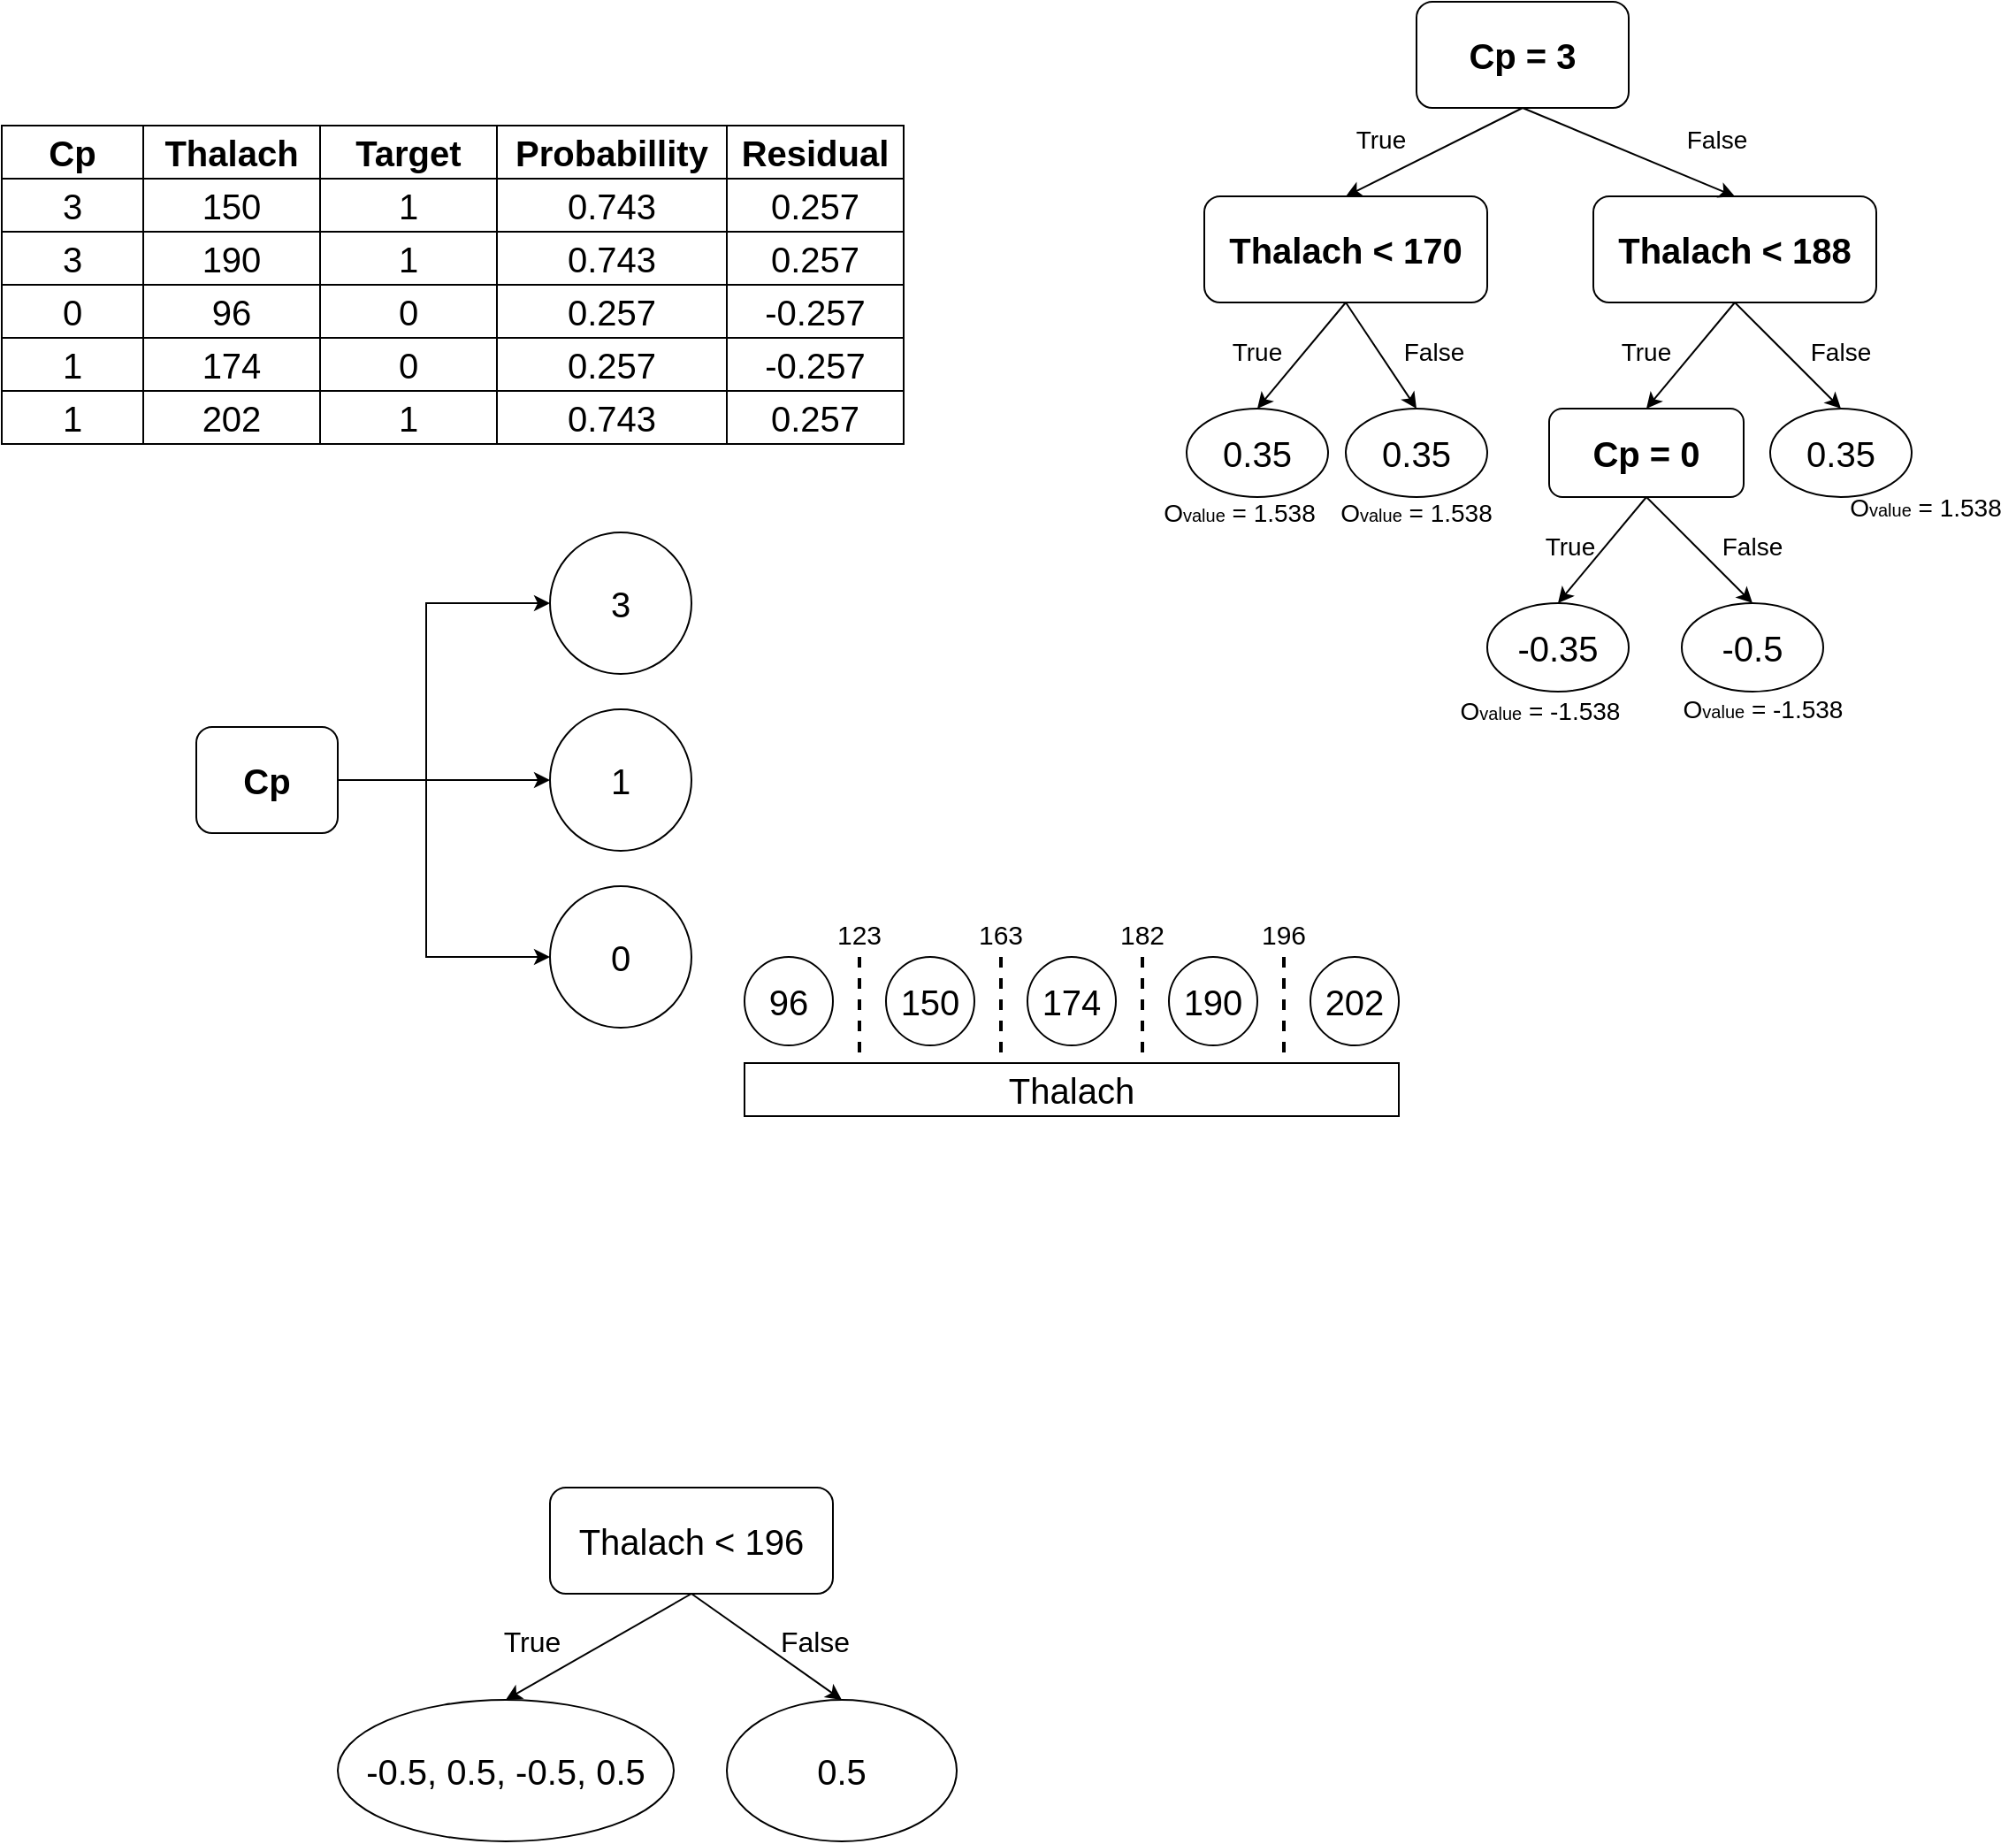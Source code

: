 <mxfile version="15.4.3" type="device"><diagram id="eDBiOF1HeWrM09nwfDVp" name="Page-1"><mxGraphModel dx="1988" dy="634" grid="1" gridSize="10" guides="1" tooltips="1" connect="1" arrows="1" fold="1" page="1" pageScale="1" pageWidth="850" pageHeight="1100" math="0" shadow="0"><root><mxCell id="0"/><mxCell id="1" parent="0"/><mxCell id="mgYsEFHVizJtY-oqgz_c-40" value="" style="group" vertex="1" connectable="0" parent="1"><mxGeometry x="100" y="350" width="280" height="280" as="geometry"/></mxCell><mxCell id="mgYsEFHVizJtY-oqgz_c-28" value="3" style="ellipse;whiteSpace=wrap;html=1;aspect=fixed;fontSize=20;" vertex="1" parent="mgYsEFHVizJtY-oqgz_c-40"><mxGeometry x="200" width="80" height="80" as="geometry"/></mxCell><mxCell id="mgYsEFHVizJtY-oqgz_c-29" value="1" style="ellipse;whiteSpace=wrap;html=1;aspect=fixed;fontSize=20;strokeColor=default;" vertex="1" parent="mgYsEFHVizJtY-oqgz_c-40"><mxGeometry x="200" y="100" width="80" height="80" as="geometry"/></mxCell><mxCell id="mgYsEFHVizJtY-oqgz_c-30" value="0" style="ellipse;whiteSpace=wrap;html=1;aspect=fixed;fontSize=20;strokeColor=default;" vertex="1" parent="mgYsEFHVizJtY-oqgz_c-40"><mxGeometry x="200" y="200" width="80" height="80" as="geometry"/></mxCell><mxCell id="mgYsEFHVizJtY-oqgz_c-33" style="edgeStyle=orthogonalEdgeStyle;rounded=0;orthogonalLoop=1;jettySize=auto;html=1;exitX=1;exitY=0.5;exitDx=0;exitDy=0;entryX=0;entryY=0.5;entryDx=0;entryDy=0;fontSize=20;" edge="1" parent="mgYsEFHVizJtY-oqgz_c-40" source="mgYsEFHVizJtY-oqgz_c-31" target="mgYsEFHVizJtY-oqgz_c-28"><mxGeometry relative="1" as="geometry"><Array as="points"><mxPoint x="130" y="140"/><mxPoint x="130" y="40"/></Array></mxGeometry></mxCell><mxCell id="mgYsEFHVizJtY-oqgz_c-37" style="edgeStyle=orthogonalEdgeStyle;rounded=1;orthogonalLoop=1;jettySize=auto;html=1;exitX=1;exitY=0.5;exitDx=0;exitDy=0;entryX=0;entryY=0.5;entryDx=0;entryDy=0;fontSize=20;" edge="1" parent="mgYsEFHVizJtY-oqgz_c-40" source="mgYsEFHVizJtY-oqgz_c-31" target="mgYsEFHVizJtY-oqgz_c-29"><mxGeometry relative="1" as="geometry"/></mxCell><mxCell id="mgYsEFHVizJtY-oqgz_c-38" style="edgeStyle=orthogonalEdgeStyle;rounded=0;orthogonalLoop=1;jettySize=auto;html=1;exitX=1;exitY=0.5;exitDx=0;exitDy=0;entryX=0;entryY=0.5;entryDx=0;entryDy=0;fontSize=20;" edge="1" parent="mgYsEFHVizJtY-oqgz_c-40" source="mgYsEFHVizJtY-oqgz_c-31" target="mgYsEFHVizJtY-oqgz_c-30"><mxGeometry relative="1" as="geometry"><Array as="points"><mxPoint x="130" y="140"/><mxPoint x="130" y="240"/></Array></mxGeometry></mxCell><mxCell id="mgYsEFHVizJtY-oqgz_c-31" value="&lt;b&gt;Cp&lt;/b&gt;" style="rounded=1;whiteSpace=wrap;html=1;fontSize=20;strokeColor=default;" vertex="1" parent="mgYsEFHVizJtY-oqgz_c-40"><mxGeometry y="110" width="80" height="60" as="geometry"/></mxCell><mxCell id="mgYsEFHVizJtY-oqgz_c-59" value="" style="group" vertex="1" connectable="0" parent="1"><mxGeometry x="410" y="560" width="370" height="120" as="geometry"/></mxCell><mxCell id="mgYsEFHVizJtY-oqgz_c-42" value="Thalach" style="rounded=0;whiteSpace=wrap;html=1;fontSize=20;strokeColor=default;" vertex="1" parent="mgYsEFHVizJtY-oqgz_c-59"><mxGeometry y="90" width="370" height="30" as="geometry"/></mxCell><mxCell id="mgYsEFHVizJtY-oqgz_c-45" value="96" style="ellipse;whiteSpace=wrap;html=1;aspect=fixed;fontSize=20;strokeColor=default;" vertex="1" parent="mgYsEFHVizJtY-oqgz_c-59"><mxGeometry y="30" width="50" height="50" as="geometry"/></mxCell><mxCell id="mgYsEFHVizJtY-oqgz_c-46" value="150" style="ellipse;whiteSpace=wrap;html=1;aspect=fixed;fontSize=20;strokeColor=default;" vertex="1" parent="mgYsEFHVizJtY-oqgz_c-59"><mxGeometry x="80" y="30" width="50" height="50" as="geometry"/></mxCell><mxCell id="mgYsEFHVizJtY-oqgz_c-47" value="174" style="ellipse;whiteSpace=wrap;html=1;aspect=fixed;fontSize=20;strokeColor=default;" vertex="1" parent="mgYsEFHVizJtY-oqgz_c-59"><mxGeometry x="160" y="30" width="50" height="50" as="geometry"/></mxCell><mxCell id="mgYsEFHVizJtY-oqgz_c-48" value="190" style="ellipse;whiteSpace=wrap;html=1;aspect=fixed;fontSize=20;strokeColor=default;" vertex="1" parent="mgYsEFHVizJtY-oqgz_c-59"><mxGeometry x="240" y="30" width="50" height="50" as="geometry"/></mxCell><mxCell id="mgYsEFHVizJtY-oqgz_c-49" value="202" style="ellipse;whiteSpace=wrap;html=1;aspect=fixed;fontSize=20;strokeColor=default;" vertex="1" parent="mgYsEFHVizJtY-oqgz_c-59"><mxGeometry x="320" y="30" width="50" height="50" as="geometry"/></mxCell><mxCell id="mgYsEFHVizJtY-oqgz_c-51" value="" style="line;strokeWidth=2;direction=south;html=1;fontSize=20;dashed=1;" vertex="1" parent="mgYsEFHVizJtY-oqgz_c-59"><mxGeometry x="60" y="30" width="10" height="60" as="geometry"/></mxCell><mxCell id="mgYsEFHVizJtY-oqgz_c-52" value="" style="line;strokeWidth=2;direction=south;html=1;fontSize=20;dashed=1;" vertex="1" parent="mgYsEFHVizJtY-oqgz_c-59"><mxGeometry x="140" y="30" width="10" height="60" as="geometry"/></mxCell><mxCell id="mgYsEFHVizJtY-oqgz_c-53" value="" style="line;strokeWidth=2;direction=south;html=1;fontSize=20;dashed=1;" vertex="1" parent="mgYsEFHVizJtY-oqgz_c-59"><mxGeometry x="220" y="30" width="10" height="60" as="geometry"/></mxCell><mxCell id="mgYsEFHVizJtY-oqgz_c-54" value="" style="line;strokeWidth=2;direction=south;html=1;fontSize=20;dashed=1;" vertex="1" parent="mgYsEFHVizJtY-oqgz_c-59"><mxGeometry x="300" y="30" width="10" height="60" as="geometry"/></mxCell><mxCell id="mgYsEFHVizJtY-oqgz_c-55" value="&lt;font style=&quot;font-size: 15px&quot;&gt;123&lt;/font&gt;" style="text;html=1;strokeColor=none;fillColor=none;align=center;verticalAlign=middle;whiteSpace=wrap;rounded=0;dashed=1;fontSize=20;" vertex="1" parent="mgYsEFHVizJtY-oqgz_c-59"><mxGeometry x="35" width="60" height="30" as="geometry"/></mxCell><mxCell id="mgYsEFHVizJtY-oqgz_c-56" value="&lt;font style=&quot;font-size: 15px&quot;&gt;163&lt;/font&gt;" style="text;html=1;strokeColor=none;fillColor=none;align=center;verticalAlign=middle;whiteSpace=wrap;rounded=0;dashed=1;fontSize=20;" vertex="1" parent="mgYsEFHVizJtY-oqgz_c-59"><mxGeometry x="115" width="60" height="30" as="geometry"/></mxCell><mxCell id="mgYsEFHVizJtY-oqgz_c-57" value="&lt;font style=&quot;font-size: 15px&quot;&gt;182&lt;/font&gt;" style="text;html=1;strokeColor=none;fillColor=none;align=center;verticalAlign=middle;whiteSpace=wrap;rounded=0;dashed=1;fontSize=20;" vertex="1" parent="mgYsEFHVizJtY-oqgz_c-59"><mxGeometry x="195" width="60" height="30" as="geometry"/></mxCell><mxCell id="mgYsEFHVizJtY-oqgz_c-58" value="&lt;font style=&quot;font-size: 15px&quot;&gt;196&lt;/font&gt;" style="text;html=1;strokeColor=none;fillColor=none;align=center;verticalAlign=middle;whiteSpace=wrap;rounded=0;dashed=1;fontSize=20;" vertex="1" parent="mgYsEFHVizJtY-oqgz_c-59"><mxGeometry x="275" width="60" height="30" as="geometry"/></mxCell><mxCell id="mgYsEFHVizJtY-oqgz_c-71" value="" style="group" vertex="1" connectable="0" parent="1"><mxGeometry x="210" y="890" width="340" height="200" as="geometry"/></mxCell><mxCell id="mgYsEFHVizJtY-oqgz_c-60" value="&lt;font style=&quot;font-size: 20px&quot;&gt;Thalach &amp;lt; 196&lt;/font&gt;" style="rounded=1;whiteSpace=wrap;html=1;fontSize=15;strokeColor=default;" vertex="1" parent="mgYsEFHVizJtY-oqgz_c-71"><mxGeometry x="90" width="160" height="60" as="geometry"/></mxCell><mxCell id="mgYsEFHVizJtY-oqgz_c-61" value="-0.5, 0.5, -0.5, 0.5" style="ellipse;whiteSpace=wrap;html=1;fontSize=20;strokeColor=default;" vertex="1" parent="mgYsEFHVizJtY-oqgz_c-71"><mxGeometry x="-30" y="120" width="190" height="80" as="geometry"/></mxCell><mxCell id="mgYsEFHVizJtY-oqgz_c-65" style="rounded=0;orthogonalLoop=1;jettySize=auto;html=1;exitX=0.5;exitY=1;exitDx=0;exitDy=0;entryX=0.5;entryY=0;entryDx=0;entryDy=0;fontSize=20;" edge="1" parent="mgYsEFHVizJtY-oqgz_c-71" source="mgYsEFHVizJtY-oqgz_c-60" target="mgYsEFHVizJtY-oqgz_c-61"><mxGeometry as="geometry"/></mxCell><mxCell id="mgYsEFHVizJtY-oqgz_c-62" value="0.5" style="ellipse;whiteSpace=wrap;html=1;fontSize=20;strokeColor=default;" vertex="1" parent="mgYsEFHVizJtY-oqgz_c-71"><mxGeometry x="190" y="120" width="130" height="80" as="geometry"/></mxCell><mxCell id="mgYsEFHVizJtY-oqgz_c-66" style="edgeStyle=none;rounded=0;orthogonalLoop=1;jettySize=auto;html=1;exitX=0.5;exitY=1;exitDx=0;exitDy=0;entryX=0.5;entryY=0;entryDx=0;entryDy=0;fontSize=20;" edge="1" parent="mgYsEFHVizJtY-oqgz_c-71" source="mgYsEFHVizJtY-oqgz_c-60" target="mgYsEFHVizJtY-oqgz_c-62"><mxGeometry as="geometry"/></mxCell><mxCell id="mgYsEFHVizJtY-oqgz_c-67" value="&lt;font style=&quot;font-size: 16px&quot;&gt;True&lt;/font&gt;" style="text;html=1;strokeColor=none;fillColor=none;align=center;verticalAlign=middle;whiteSpace=wrap;rounded=0;fontSize=20;" vertex="1" parent="mgYsEFHVizJtY-oqgz_c-71"><mxGeometry x="50" y="70" width="60" height="30" as="geometry"/></mxCell><mxCell id="mgYsEFHVizJtY-oqgz_c-68" value="&lt;font style=&quot;font-size: 16px&quot;&gt;False&lt;/font&gt;" style="text;html=1;strokeColor=none;fillColor=none;align=center;verticalAlign=middle;whiteSpace=wrap;rounded=0;fontSize=20;" vertex="1" parent="mgYsEFHVizJtY-oqgz_c-71"><mxGeometry x="210" y="70" width="60" height="30" as="geometry"/></mxCell><mxCell id="mgYsEFHVizJtY-oqgz_c-109" value="" style="group" vertex="1" connectable="0" parent="1"><mxGeometry x="640" y="50" width="488" height="413" as="geometry"/></mxCell><mxCell id="mgYsEFHVizJtY-oqgz_c-73" value="&lt;font style=&quot;font-size: 20px&quot;&gt;&lt;b&gt;Cp = 3&lt;/b&gt;&lt;/font&gt;" style="rounded=1;whiteSpace=wrap;html=1;fontSize=16;strokeColor=default;" vertex="1" parent="mgYsEFHVizJtY-oqgz_c-109"><mxGeometry x="150" width="120" height="60" as="geometry"/></mxCell><mxCell id="mgYsEFHVizJtY-oqgz_c-74" value="&lt;font style=&quot;font-size: 20px&quot;&gt;&lt;b&gt;Thalach &amp;lt; 170&lt;/b&gt;&lt;/font&gt;" style="rounded=1;whiteSpace=wrap;html=1;fontSize=16;strokeColor=default;" vertex="1" parent="mgYsEFHVizJtY-oqgz_c-109"><mxGeometry x="30" y="110" width="160" height="60" as="geometry"/></mxCell><mxCell id="mgYsEFHVizJtY-oqgz_c-78" style="edgeStyle=none;rounded=0;orthogonalLoop=1;jettySize=auto;html=1;exitX=0.5;exitY=1;exitDx=0;exitDy=0;entryX=0.5;entryY=0;entryDx=0;entryDy=0;fontSize=20;" edge="1" parent="mgYsEFHVizJtY-oqgz_c-109" source="mgYsEFHVizJtY-oqgz_c-73" target="mgYsEFHVizJtY-oqgz_c-74"><mxGeometry x="-10" as="geometry"/></mxCell><mxCell id="mgYsEFHVizJtY-oqgz_c-75" value="0.35" style="ellipse;whiteSpace=wrap;html=1;fontSize=20;strokeColor=default;" vertex="1" parent="mgYsEFHVizJtY-oqgz_c-109"><mxGeometry x="20" y="230" width="80" height="50" as="geometry"/></mxCell><mxCell id="mgYsEFHVizJtY-oqgz_c-80" style="edgeStyle=none;rounded=0;orthogonalLoop=1;jettySize=auto;html=1;exitX=0.5;exitY=1;exitDx=0;exitDy=0;entryX=0.5;entryY=0;entryDx=0;entryDy=0;fontSize=20;" edge="1" parent="mgYsEFHVizJtY-oqgz_c-109" source="mgYsEFHVizJtY-oqgz_c-74" target="mgYsEFHVizJtY-oqgz_c-75"><mxGeometry x="-10" as="geometry"/></mxCell><mxCell id="mgYsEFHVizJtY-oqgz_c-76" value="0.35" style="ellipse;whiteSpace=wrap;html=1;fontSize=20;strokeColor=default;" vertex="1" parent="mgYsEFHVizJtY-oqgz_c-109"><mxGeometry x="110" y="230" width="80" height="50" as="geometry"/></mxCell><mxCell id="mgYsEFHVizJtY-oqgz_c-81" style="edgeStyle=none;rounded=0;orthogonalLoop=1;jettySize=auto;html=1;exitX=0.5;exitY=1;exitDx=0;exitDy=0;entryX=0.5;entryY=0;entryDx=0;entryDy=0;fontSize=20;" edge="1" parent="mgYsEFHVizJtY-oqgz_c-109" source="mgYsEFHVizJtY-oqgz_c-74" target="mgYsEFHVizJtY-oqgz_c-76"><mxGeometry x="-10" as="geometry"/></mxCell><mxCell id="mgYsEFHVizJtY-oqgz_c-82" value="&lt;font style=&quot;font-size: 14px&quot;&gt;True&lt;/font&gt;" style="text;html=1;strokeColor=none;fillColor=none;align=center;verticalAlign=middle;whiteSpace=wrap;rounded=0;fontSize=20;" vertex="1" parent="mgYsEFHVizJtY-oqgz_c-109"><mxGeometry x="100" y="60" width="60" height="30" as="geometry"/></mxCell><mxCell id="mgYsEFHVizJtY-oqgz_c-83" value="&lt;font style=&quot;font-size: 14px&quot;&gt;True&lt;/font&gt;" style="text;html=1;strokeColor=none;fillColor=none;align=center;verticalAlign=middle;whiteSpace=wrap;rounded=0;fontSize=20;" vertex="1" parent="mgYsEFHVizJtY-oqgz_c-109"><mxGeometry x="30" y="180" width="60" height="30" as="geometry"/></mxCell><mxCell id="mgYsEFHVizJtY-oqgz_c-84" value="&lt;font style=&quot;font-size: 14px&quot;&gt;False&lt;/font&gt;" style="text;html=1;strokeColor=none;fillColor=none;align=center;verticalAlign=middle;whiteSpace=wrap;rounded=0;fontSize=20;" vertex="1" parent="mgYsEFHVizJtY-oqgz_c-109"><mxGeometry x="290" y="60" width="60" height="30" as="geometry"/></mxCell><mxCell id="mgYsEFHVizJtY-oqgz_c-85" value="&lt;font style=&quot;font-size: 14px&quot;&gt;False&lt;/font&gt;" style="text;html=1;strokeColor=none;fillColor=none;align=center;verticalAlign=middle;whiteSpace=wrap;rounded=0;fontSize=20;" vertex="1" parent="mgYsEFHVizJtY-oqgz_c-109"><mxGeometry x="130" y="180" width="60" height="30" as="geometry"/></mxCell><mxCell id="mgYsEFHVizJtY-oqgz_c-87" value="&lt;font style=&quot;font-size: 20px&quot;&gt;&lt;b&gt;Thalach &amp;lt; 188&lt;/b&gt;&lt;/font&gt;" style="rounded=1;whiteSpace=wrap;html=1;fontSize=16;strokeColor=default;" vertex="1" parent="mgYsEFHVizJtY-oqgz_c-109"><mxGeometry x="250" y="110" width="160" height="60" as="geometry"/></mxCell><mxCell id="mgYsEFHVizJtY-oqgz_c-88" style="edgeStyle=none;rounded=0;orthogonalLoop=1;jettySize=auto;html=1;exitX=0.5;exitY=1;exitDx=0;exitDy=0;entryX=0.5;entryY=0;entryDx=0;entryDy=0;fontSize=14;" edge="1" parent="mgYsEFHVizJtY-oqgz_c-109" source="mgYsEFHVizJtY-oqgz_c-73" target="mgYsEFHVizJtY-oqgz_c-87"><mxGeometry x="20" as="geometry"/></mxCell><mxCell id="mgYsEFHVizJtY-oqgz_c-91" style="edgeStyle=none;rounded=0;orthogonalLoop=1;jettySize=auto;html=1;exitX=0.5;exitY=1;exitDx=0;exitDy=0;entryX=0.5;entryY=0;entryDx=0;entryDy=0;fontSize=14;" edge="1" parent="mgYsEFHVizJtY-oqgz_c-109" source="mgYsEFHVizJtY-oqgz_c-87" target="mgYsEFHVizJtY-oqgz_c-96"><mxGeometry x="20" as="geometry"><mxPoint x="275" y="230" as="targetPoint"/></mxGeometry></mxCell><mxCell id="mgYsEFHVizJtY-oqgz_c-90" value="0.35" style="ellipse;whiteSpace=wrap;html=1;fontSize=20;strokeColor=default;" vertex="1" parent="mgYsEFHVizJtY-oqgz_c-109"><mxGeometry x="350" y="230" width="80" height="50" as="geometry"/></mxCell><mxCell id="mgYsEFHVizJtY-oqgz_c-92" style="edgeStyle=none;rounded=0;orthogonalLoop=1;jettySize=auto;html=1;exitX=0.5;exitY=1;exitDx=0;exitDy=0;entryX=0.5;entryY=0;entryDx=0;entryDy=0;fontSize=14;" edge="1" parent="mgYsEFHVizJtY-oqgz_c-109" source="mgYsEFHVizJtY-oqgz_c-87" target="mgYsEFHVizJtY-oqgz_c-90"><mxGeometry x="20" as="geometry"/></mxCell><mxCell id="mgYsEFHVizJtY-oqgz_c-93" value="&lt;font style=&quot;font-size: 14px&quot;&gt;False&lt;/font&gt;" style="text;html=1;strokeColor=none;fillColor=none;align=center;verticalAlign=middle;whiteSpace=wrap;rounded=0;fontSize=20;" vertex="1" parent="mgYsEFHVizJtY-oqgz_c-109"><mxGeometry x="360" y="180" width="60" height="30" as="geometry"/></mxCell><mxCell id="mgYsEFHVizJtY-oqgz_c-94" value="&lt;font style=&quot;font-size: 14px&quot;&gt;True&lt;/font&gt;" style="text;html=1;strokeColor=none;fillColor=none;align=center;verticalAlign=middle;whiteSpace=wrap;rounded=0;fontSize=20;" vertex="1" parent="mgYsEFHVizJtY-oqgz_c-109"><mxGeometry x="250" y="180" width="60" height="30" as="geometry"/></mxCell><mxCell id="mgYsEFHVizJtY-oqgz_c-96" value="&lt;span style=&quot;font-size: 20px&quot;&gt;&lt;b&gt;Cp = 0&lt;/b&gt;&lt;/span&gt;" style="rounded=1;whiteSpace=wrap;html=1;fontSize=16;strokeColor=default;" vertex="1" parent="mgYsEFHVizJtY-oqgz_c-109"><mxGeometry x="225" y="230" width="110" height="50" as="geometry"/></mxCell><mxCell id="mgYsEFHVizJtY-oqgz_c-97" value="-0.35" style="ellipse;whiteSpace=wrap;html=1;fontSize=20;strokeColor=default;" vertex="1" parent="mgYsEFHVizJtY-oqgz_c-109"><mxGeometry x="190" y="340" width="80" height="50" as="geometry"/></mxCell><mxCell id="mgYsEFHVizJtY-oqgz_c-99" style="edgeStyle=none;rounded=0;orthogonalLoop=1;jettySize=auto;html=1;exitX=0.5;exitY=1;exitDx=0;exitDy=0;entryX=0.5;entryY=0;entryDx=0;entryDy=0;fontSize=14;" edge="1" parent="mgYsEFHVizJtY-oqgz_c-109" source="mgYsEFHVizJtY-oqgz_c-96" target="mgYsEFHVizJtY-oqgz_c-97"><mxGeometry x="20" as="geometry"/></mxCell><mxCell id="mgYsEFHVizJtY-oqgz_c-98" value="-0.5" style="ellipse;whiteSpace=wrap;html=1;fontSize=20;strokeColor=default;" vertex="1" parent="mgYsEFHVizJtY-oqgz_c-109"><mxGeometry x="300" y="340" width="80" height="50" as="geometry"/></mxCell><mxCell id="mgYsEFHVizJtY-oqgz_c-100" style="edgeStyle=none;rounded=0;orthogonalLoop=1;jettySize=auto;html=1;exitX=0.5;exitY=1;exitDx=0;exitDy=0;entryX=0.5;entryY=0;entryDx=0;entryDy=0;fontSize=14;" edge="1" parent="mgYsEFHVizJtY-oqgz_c-109" source="mgYsEFHVizJtY-oqgz_c-96" target="mgYsEFHVizJtY-oqgz_c-98"><mxGeometry x="20" as="geometry"/></mxCell><mxCell id="mgYsEFHVizJtY-oqgz_c-101" value="&lt;font style=&quot;font-size: 14px&quot;&gt;True&lt;/font&gt;" style="text;html=1;strokeColor=none;fillColor=none;align=center;verticalAlign=middle;whiteSpace=wrap;rounded=0;fontSize=20;" vertex="1" parent="mgYsEFHVizJtY-oqgz_c-109"><mxGeometry x="207" y="290" width="60" height="30" as="geometry"/></mxCell><mxCell id="mgYsEFHVizJtY-oqgz_c-102" value="&lt;font style=&quot;font-size: 14px&quot;&gt;False&lt;/font&gt;" style="text;html=1;strokeColor=none;fillColor=none;align=center;verticalAlign=middle;whiteSpace=wrap;rounded=0;fontSize=20;" vertex="1" parent="mgYsEFHVizJtY-oqgz_c-109"><mxGeometry x="310" y="290" width="60" height="30" as="geometry"/></mxCell><mxCell id="mgYsEFHVizJtY-oqgz_c-104" value="&lt;font style=&quot;font-size: 14px&quot;&gt;O&lt;/font&gt;&lt;font style=&quot;font-size: 10px&quot;&gt;value&lt;/font&gt;&lt;font style=&quot;font-size: 14px&quot;&gt; = 1.538&lt;/font&gt;" style="text;html=1;strokeColor=none;fillColor=none;align=center;verticalAlign=middle;whiteSpace=wrap;rounded=0;fontSize=20;" vertex="1" parent="mgYsEFHVizJtY-oqgz_c-109"><mxGeometry y="271" width="100" height="30" as="geometry"/></mxCell><mxCell id="mgYsEFHVizJtY-oqgz_c-105" value="&lt;font style=&quot;font-size: 14px&quot;&gt;O&lt;/font&gt;&lt;font style=&quot;font-size: 10px&quot;&gt;value&lt;/font&gt;&lt;font style=&quot;font-size: 14px&quot;&gt; = 1.538&lt;/font&gt;" style="text;html=1;strokeColor=none;fillColor=none;align=center;verticalAlign=middle;whiteSpace=wrap;rounded=0;fontSize=20;" vertex="1" parent="mgYsEFHVizJtY-oqgz_c-109"><mxGeometry x="100" y="271" width="100" height="30" as="geometry"/></mxCell><mxCell id="mgYsEFHVizJtY-oqgz_c-106" value="&lt;font style=&quot;font-size: 14px&quot;&gt;O&lt;/font&gt;&lt;font style=&quot;font-size: 10px&quot;&gt;value&lt;/font&gt;&lt;font style=&quot;font-size: 14px&quot;&gt; = -1.538&lt;/font&gt;" style="text;html=1;strokeColor=none;fillColor=none;align=center;verticalAlign=middle;whiteSpace=wrap;rounded=0;fontSize=20;" vertex="1" parent="mgYsEFHVizJtY-oqgz_c-109"><mxGeometry x="170" y="383" width="100" height="30" as="geometry"/></mxCell><mxCell id="mgYsEFHVizJtY-oqgz_c-107" value="&lt;font style=&quot;font-size: 14px&quot;&gt;O&lt;/font&gt;&lt;font style=&quot;font-size: 10px&quot;&gt;value&lt;/font&gt;&lt;font style=&quot;font-size: 14px&quot;&gt; = 1.538&lt;/font&gt;" style="text;html=1;strokeColor=none;fillColor=none;align=center;verticalAlign=middle;whiteSpace=wrap;rounded=0;fontSize=20;" vertex="1" parent="mgYsEFHVizJtY-oqgz_c-109"><mxGeometry x="388" y="268" width="100" height="30" as="geometry"/></mxCell><mxCell id="mgYsEFHVizJtY-oqgz_c-108" value="&lt;font style=&quot;font-size: 14px&quot;&gt;O&lt;/font&gt;&lt;font style=&quot;font-size: 10px&quot;&gt;value&lt;/font&gt;&lt;font style=&quot;font-size: 14px&quot;&gt; = -1.538&lt;/font&gt;" style="text;html=1;strokeColor=none;fillColor=none;align=center;verticalAlign=middle;whiteSpace=wrap;rounded=0;fontSize=20;" vertex="1" parent="mgYsEFHVizJtY-oqgz_c-109"><mxGeometry x="296" y="382" width="100" height="30" as="geometry"/></mxCell><mxCell id="mgYsEFHVizJtY-oqgz_c-117" value="" style="group" vertex="1" connectable="0" parent="1"><mxGeometry x="-10" y="120" width="510" height="180" as="geometry"/></mxCell><mxCell id="mgYsEFHVizJtY-oqgz_c-1" value="&lt;font style=&quot;font-size: 20px&quot;&gt;Cp&lt;/font&gt;" style="rounded=0;whiteSpace=wrap;html=1;fontStyle=1" vertex="1" parent="mgYsEFHVizJtY-oqgz_c-117"><mxGeometry width="80" height="30" as="geometry"/></mxCell><mxCell id="mgYsEFHVizJtY-oqgz_c-2" value="&lt;font style=&quot;font-size: 20px&quot;&gt;Thalach&lt;/font&gt;" style="rounded=0;whiteSpace=wrap;html=1;fontStyle=1" vertex="1" parent="mgYsEFHVizJtY-oqgz_c-117"><mxGeometry x="80" width="100" height="30" as="geometry"/></mxCell><mxCell id="mgYsEFHVizJtY-oqgz_c-3" value="&lt;font style=&quot;font-size: 20px&quot;&gt;Target&lt;/font&gt;" style="rounded=0;whiteSpace=wrap;html=1;fontStyle=1" vertex="1" parent="mgYsEFHVizJtY-oqgz_c-117"><mxGeometry x="180" width="100" height="30" as="geometry"/></mxCell><mxCell id="mgYsEFHVizJtY-oqgz_c-5" value="&lt;font style=&quot;font-size: 20px&quot;&gt;3&lt;/font&gt;" style="rounded=0;whiteSpace=wrap;html=1;" vertex="1" parent="mgYsEFHVizJtY-oqgz_c-117"><mxGeometry y="30" width="80" height="30" as="geometry"/></mxCell><mxCell id="mgYsEFHVizJtY-oqgz_c-6" value="&lt;font style=&quot;font-size: 20px&quot;&gt;3&lt;/font&gt;" style="rounded=0;whiteSpace=wrap;html=1;" vertex="1" parent="mgYsEFHVizJtY-oqgz_c-117"><mxGeometry y="60" width="80" height="30" as="geometry"/></mxCell><mxCell id="mgYsEFHVizJtY-oqgz_c-7" value="&lt;font style=&quot;font-size: 20px&quot;&gt;0&lt;/font&gt;" style="rounded=0;whiteSpace=wrap;html=1;" vertex="1" parent="mgYsEFHVizJtY-oqgz_c-117"><mxGeometry y="90" width="80" height="30" as="geometry"/></mxCell><mxCell id="mgYsEFHVizJtY-oqgz_c-8" value="&lt;font style=&quot;font-size: 20px&quot;&gt;1&lt;/font&gt;" style="rounded=0;whiteSpace=wrap;html=1;" vertex="1" parent="mgYsEFHVizJtY-oqgz_c-117"><mxGeometry y="120" width="80" height="30" as="geometry"/></mxCell><mxCell id="mgYsEFHVizJtY-oqgz_c-9" value="&lt;font style=&quot;font-size: 20px&quot;&gt;1&lt;/font&gt;" style="rounded=0;whiteSpace=wrap;html=1;" vertex="1" parent="mgYsEFHVizJtY-oqgz_c-117"><mxGeometry y="150" width="80" height="30" as="geometry"/></mxCell><mxCell id="mgYsEFHVizJtY-oqgz_c-10" value="&lt;font style=&quot;font-size: 20px&quot;&gt;150&lt;/font&gt;" style="rounded=0;whiteSpace=wrap;html=1;" vertex="1" parent="mgYsEFHVizJtY-oqgz_c-117"><mxGeometry x="80" y="30" width="100" height="30" as="geometry"/></mxCell><mxCell id="mgYsEFHVizJtY-oqgz_c-11" value="&lt;font style=&quot;font-size: 20px&quot;&gt;190&lt;/font&gt;" style="rounded=0;whiteSpace=wrap;html=1;" vertex="1" parent="mgYsEFHVizJtY-oqgz_c-117"><mxGeometry x="80" y="60" width="100" height="30" as="geometry"/></mxCell><mxCell id="mgYsEFHVizJtY-oqgz_c-12" value="&lt;font style=&quot;font-size: 20px&quot;&gt;96&lt;/font&gt;" style="rounded=0;whiteSpace=wrap;html=1;" vertex="1" parent="mgYsEFHVizJtY-oqgz_c-117"><mxGeometry x="80" y="90" width="100" height="30" as="geometry"/></mxCell><mxCell id="mgYsEFHVizJtY-oqgz_c-13" value="&lt;font style=&quot;font-size: 20px&quot;&gt;174&lt;/font&gt;" style="rounded=0;whiteSpace=wrap;html=1;" vertex="1" parent="mgYsEFHVizJtY-oqgz_c-117"><mxGeometry x="80" y="120" width="100" height="30" as="geometry"/></mxCell><mxCell id="mgYsEFHVizJtY-oqgz_c-14" value="&lt;font style=&quot;font-size: 20px&quot;&gt;202&lt;/font&gt;" style="rounded=0;whiteSpace=wrap;html=1;" vertex="1" parent="mgYsEFHVizJtY-oqgz_c-117"><mxGeometry x="80" y="150" width="100" height="30" as="geometry"/></mxCell><mxCell id="mgYsEFHVizJtY-oqgz_c-15" value="&lt;font style=&quot;font-size: 20px&quot;&gt;1&lt;/font&gt;" style="rounded=0;whiteSpace=wrap;html=1;" vertex="1" parent="mgYsEFHVizJtY-oqgz_c-117"><mxGeometry x="180" y="30" width="100" height="30" as="geometry"/></mxCell><mxCell id="mgYsEFHVizJtY-oqgz_c-16" value="&lt;font style=&quot;font-size: 20px&quot;&gt;1&lt;/font&gt;" style="rounded=0;whiteSpace=wrap;html=1;" vertex="1" parent="mgYsEFHVizJtY-oqgz_c-117"><mxGeometry x="180" y="60" width="100" height="30" as="geometry"/></mxCell><mxCell id="mgYsEFHVizJtY-oqgz_c-17" value="&lt;font style=&quot;font-size: 20px&quot;&gt;0&lt;/font&gt;" style="rounded=0;whiteSpace=wrap;html=1;" vertex="1" parent="mgYsEFHVizJtY-oqgz_c-117"><mxGeometry x="180" y="90" width="100" height="30" as="geometry"/></mxCell><mxCell id="mgYsEFHVizJtY-oqgz_c-18" value="&lt;font style=&quot;font-size: 20px&quot;&gt;0&lt;/font&gt;" style="rounded=0;whiteSpace=wrap;html=1;" vertex="1" parent="mgYsEFHVizJtY-oqgz_c-117"><mxGeometry x="180" y="120" width="100" height="30" as="geometry"/></mxCell><mxCell id="mgYsEFHVizJtY-oqgz_c-19" value="&lt;font style=&quot;font-size: 20px&quot;&gt;1&lt;/font&gt;" style="rounded=0;whiteSpace=wrap;html=1;" vertex="1" parent="mgYsEFHVizJtY-oqgz_c-117"><mxGeometry x="180" y="150" width="100" height="30" as="geometry"/></mxCell><mxCell id="mgYsEFHVizJtY-oqgz_c-110" value="" style="group" vertex="1" connectable="0" parent="mgYsEFHVizJtY-oqgz_c-117"><mxGeometry x="410" width="100" height="180" as="geometry"/></mxCell><mxCell id="mgYsEFHVizJtY-oqgz_c-4" value="&lt;font style=&quot;font-size: 20px&quot;&gt;Residual&lt;/font&gt;" style="rounded=0;whiteSpace=wrap;html=1;fontStyle=1" vertex="1" parent="mgYsEFHVizJtY-oqgz_c-110"><mxGeometry width="100" height="30" as="geometry"/></mxCell><mxCell id="mgYsEFHVizJtY-oqgz_c-20" value="&lt;font style=&quot;font-size: 20px&quot;&gt;0.257&lt;/font&gt;" style="rounded=0;whiteSpace=wrap;html=1;" vertex="1" parent="mgYsEFHVizJtY-oqgz_c-110"><mxGeometry y="30" width="100" height="30" as="geometry"/></mxCell><mxCell id="mgYsEFHVizJtY-oqgz_c-21" value="&lt;span style=&quot;font-size: 20px&quot;&gt;0.257&lt;/span&gt;" style="rounded=0;whiteSpace=wrap;html=1;" vertex="1" parent="mgYsEFHVizJtY-oqgz_c-110"><mxGeometry y="60" width="100" height="30" as="geometry"/></mxCell><mxCell id="mgYsEFHVizJtY-oqgz_c-22" value="&lt;font style=&quot;font-size: 20px&quot;&gt;-0.257&lt;/font&gt;" style="rounded=0;whiteSpace=wrap;html=1;" vertex="1" parent="mgYsEFHVizJtY-oqgz_c-110"><mxGeometry y="90" width="100" height="30" as="geometry"/></mxCell><mxCell id="mgYsEFHVizJtY-oqgz_c-23" value="&lt;span style=&quot;font-size: 20px&quot;&gt;-0.257&lt;/span&gt;" style="rounded=0;whiteSpace=wrap;html=1;" vertex="1" parent="mgYsEFHVizJtY-oqgz_c-110"><mxGeometry y="120" width="100" height="30" as="geometry"/></mxCell><mxCell id="mgYsEFHVizJtY-oqgz_c-24" value="&lt;span style=&quot;font-size: 20px&quot;&gt;0.257&lt;/span&gt;" style="rounded=0;whiteSpace=wrap;html=1;" vertex="1" parent="mgYsEFHVizJtY-oqgz_c-110"><mxGeometry y="150" width="100" height="30" as="geometry"/></mxCell><mxCell id="mgYsEFHVizJtY-oqgz_c-111" value="&lt;font style=&quot;font-size: 20px&quot;&gt;Probabillity&lt;/font&gt;" style="rounded=0;whiteSpace=wrap;html=1;fontStyle=1" vertex="1" parent="mgYsEFHVizJtY-oqgz_c-117"><mxGeometry x="280" width="130" height="30" as="geometry"/></mxCell><mxCell id="mgYsEFHVizJtY-oqgz_c-112" value="&lt;font style=&quot;font-size: 20px ; font-weight: normal&quot;&gt;0.743&lt;/font&gt;" style="rounded=0;whiteSpace=wrap;html=1;fontStyle=1" vertex="1" parent="mgYsEFHVizJtY-oqgz_c-117"><mxGeometry x="280" y="30" width="130" height="30" as="geometry"/></mxCell><mxCell id="mgYsEFHVizJtY-oqgz_c-113" value="&lt;span style=&quot;font-size: 20px ; font-weight: 400&quot;&gt;0.743&lt;/span&gt;" style="rounded=0;whiteSpace=wrap;html=1;fontStyle=1" vertex="1" parent="mgYsEFHVizJtY-oqgz_c-117"><mxGeometry x="280" y="60" width="130" height="30" as="geometry"/></mxCell><mxCell id="mgYsEFHVizJtY-oqgz_c-114" value="&lt;font style=&quot;font-size: 20px ; font-weight: normal&quot;&gt;0.257&lt;/font&gt;" style="rounded=0;whiteSpace=wrap;html=1;fontStyle=1" vertex="1" parent="mgYsEFHVizJtY-oqgz_c-117"><mxGeometry x="280" y="90" width="130" height="30" as="geometry"/></mxCell><mxCell id="mgYsEFHVizJtY-oqgz_c-115" value="&lt;span style=&quot;font-size: 20px ; font-weight: 400&quot;&gt;0.257&lt;/span&gt;" style="rounded=0;whiteSpace=wrap;html=1;fontStyle=1" vertex="1" parent="mgYsEFHVizJtY-oqgz_c-117"><mxGeometry x="280" y="120" width="130" height="30" as="geometry"/></mxCell><mxCell id="mgYsEFHVizJtY-oqgz_c-116" value="&lt;span style=&quot;font-size: 20px ; font-weight: 400&quot;&gt;0.743&lt;/span&gt;" style="rounded=0;whiteSpace=wrap;html=1;fontStyle=1" vertex="1" parent="mgYsEFHVizJtY-oqgz_c-117"><mxGeometry x="280" y="150" width="130" height="30" as="geometry"/></mxCell></root></mxGraphModel></diagram></mxfile>